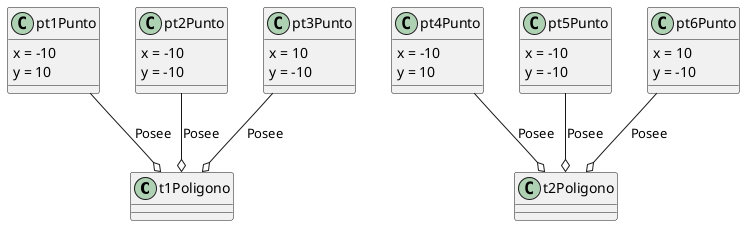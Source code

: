 java -jar plantuml.jar -testdot
@startuml
testdot
@startuml

class t1Poligono{}
class pt1Punto{
x = -10
y = 10
}
class pt2Punto{
x = -10
y = -10
}
class pt3Punto{
x = 10
y = -10
}
pt1Punto --o t1Poligono : Posee

pt2Punto --o t1Poligono : Posee

pt3Punto --o t1Poligono : Posee

class t2Poligono{}
class pt4Punto{
x = -10
y = 10
}
class pt5Punto{
x = -10
y = -10
}
class pt6Punto{
x = 10
y = -10
}
pt4Punto --o t2Poligono : Posee

pt5Punto --o t2Poligono : Posee

pt6Punto --o t2Poligono : Posee

@enduml